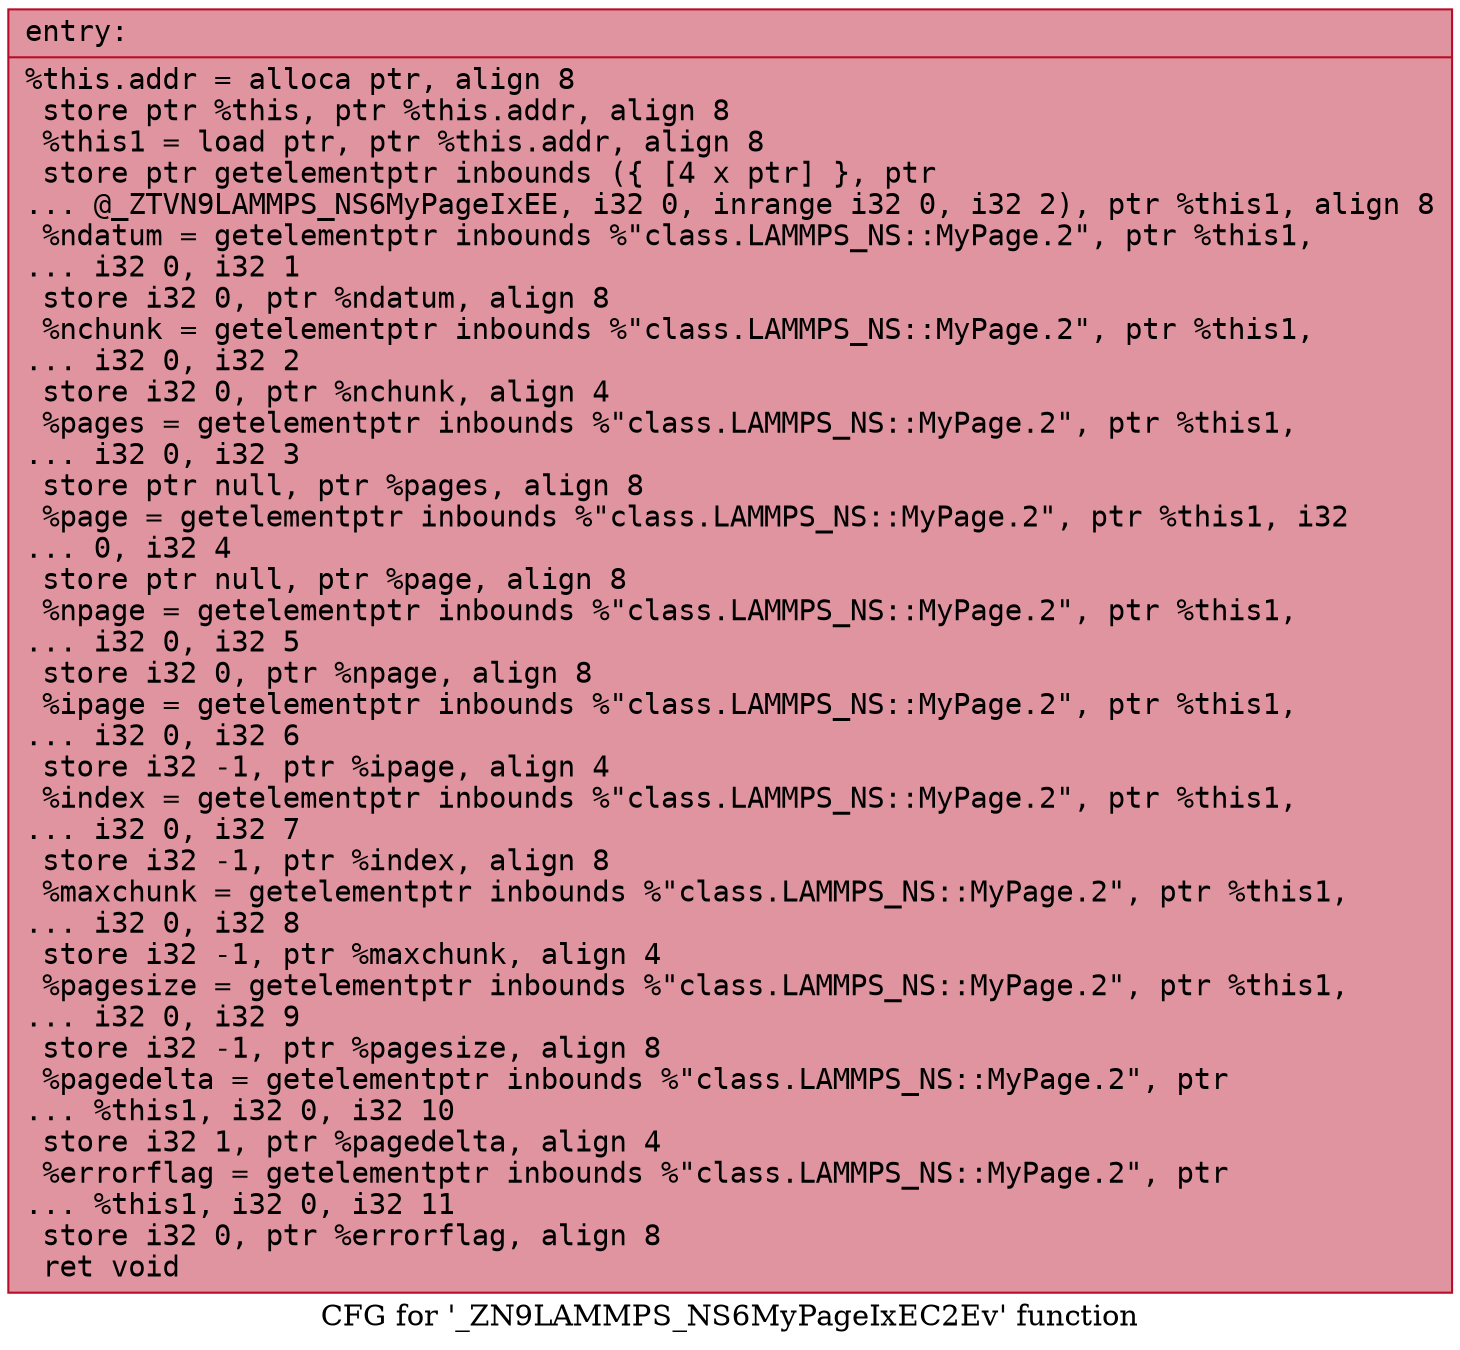 digraph "CFG for '_ZN9LAMMPS_NS6MyPageIxEC2Ev' function" {
	label="CFG for '_ZN9LAMMPS_NS6MyPageIxEC2Ev' function";

	Node0x556aef9c1050 [shape=record,color="#b70d28ff", style=filled, fillcolor="#b70d2870" fontname="Courier",label="{entry:\l|  %this.addr = alloca ptr, align 8\l  store ptr %this, ptr %this.addr, align 8\l  %this1 = load ptr, ptr %this.addr, align 8\l  store ptr getelementptr inbounds (\{ [4 x ptr] \}, ptr\l... @_ZTVN9LAMMPS_NS6MyPageIxEE, i32 0, inrange i32 0, i32 2), ptr %this1, align 8\l  %ndatum = getelementptr inbounds %\"class.LAMMPS_NS::MyPage.2\", ptr %this1,\l... i32 0, i32 1\l  store i32 0, ptr %ndatum, align 8\l  %nchunk = getelementptr inbounds %\"class.LAMMPS_NS::MyPage.2\", ptr %this1,\l... i32 0, i32 2\l  store i32 0, ptr %nchunk, align 4\l  %pages = getelementptr inbounds %\"class.LAMMPS_NS::MyPage.2\", ptr %this1,\l... i32 0, i32 3\l  store ptr null, ptr %pages, align 8\l  %page = getelementptr inbounds %\"class.LAMMPS_NS::MyPage.2\", ptr %this1, i32\l... 0, i32 4\l  store ptr null, ptr %page, align 8\l  %npage = getelementptr inbounds %\"class.LAMMPS_NS::MyPage.2\", ptr %this1,\l... i32 0, i32 5\l  store i32 0, ptr %npage, align 8\l  %ipage = getelementptr inbounds %\"class.LAMMPS_NS::MyPage.2\", ptr %this1,\l... i32 0, i32 6\l  store i32 -1, ptr %ipage, align 4\l  %index = getelementptr inbounds %\"class.LAMMPS_NS::MyPage.2\", ptr %this1,\l... i32 0, i32 7\l  store i32 -1, ptr %index, align 8\l  %maxchunk = getelementptr inbounds %\"class.LAMMPS_NS::MyPage.2\", ptr %this1,\l... i32 0, i32 8\l  store i32 -1, ptr %maxchunk, align 4\l  %pagesize = getelementptr inbounds %\"class.LAMMPS_NS::MyPage.2\", ptr %this1,\l... i32 0, i32 9\l  store i32 -1, ptr %pagesize, align 8\l  %pagedelta = getelementptr inbounds %\"class.LAMMPS_NS::MyPage.2\", ptr\l... %this1, i32 0, i32 10\l  store i32 1, ptr %pagedelta, align 4\l  %errorflag = getelementptr inbounds %\"class.LAMMPS_NS::MyPage.2\", ptr\l... %this1, i32 0, i32 11\l  store i32 0, ptr %errorflag, align 8\l  ret void\l}"];
}
